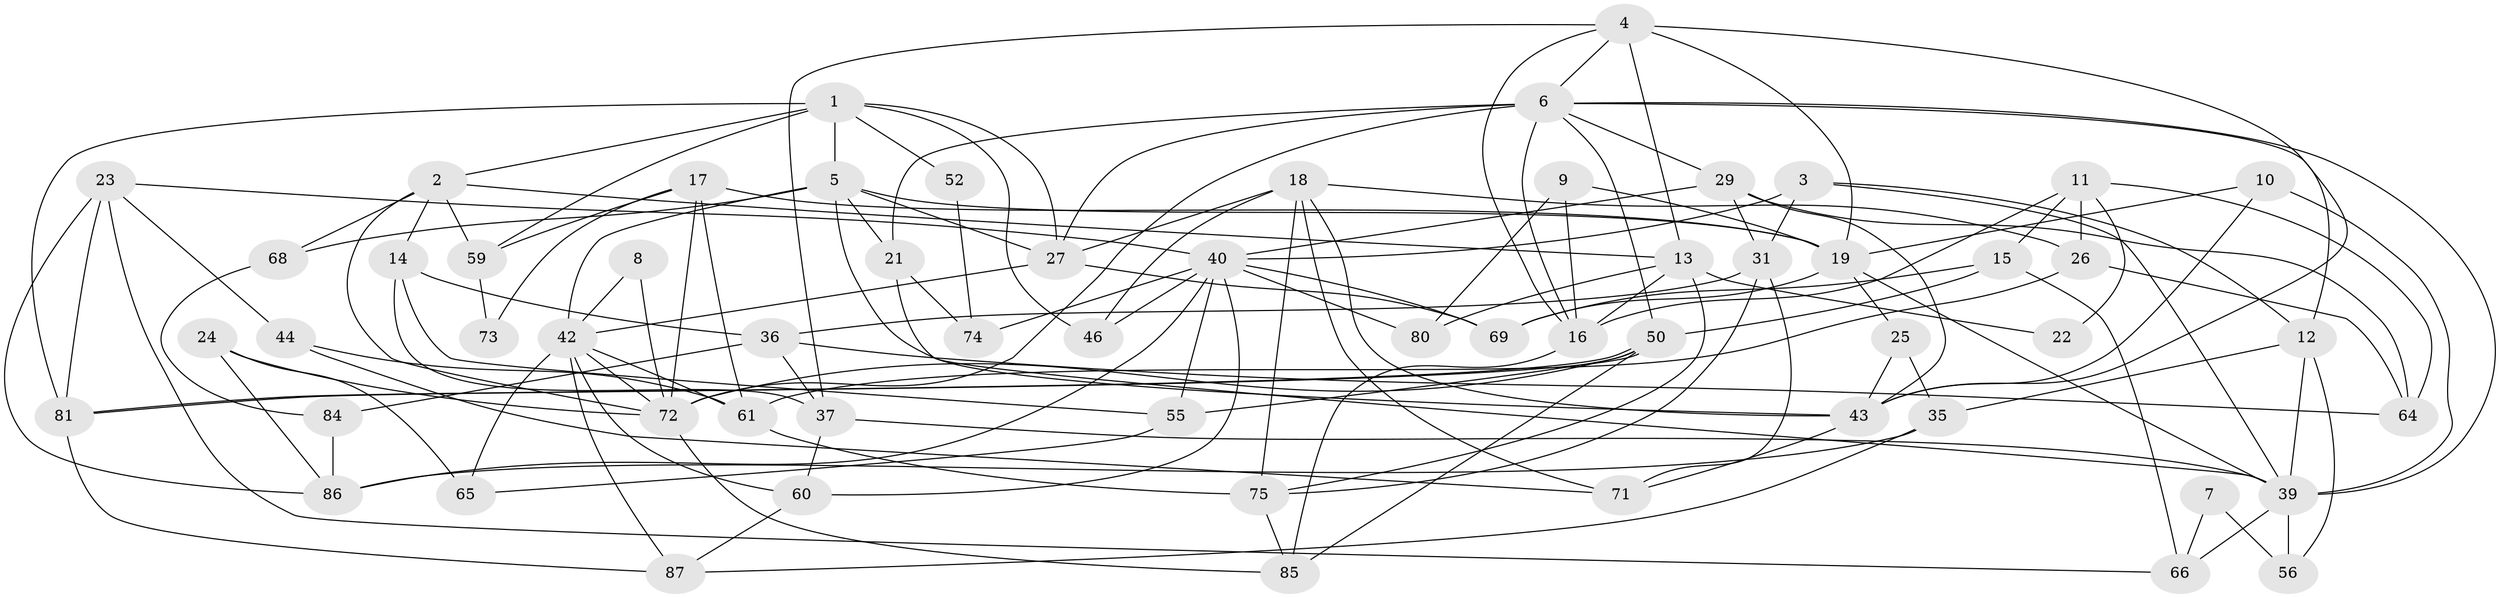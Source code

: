 // original degree distribution, {4: 0.2988505747126437, 3: 0.3103448275862069, 6: 0.05747126436781609, 5: 0.1839080459770115, 7: 0.04597701149425287, 2: 0.09195402298850575, 9: 0.011494252873563218}
// Generated by graph-tools (version 1.1) at 2025/11/02/27/25 16:11:23]
// undirected, 60 vertices, 141 edges
graph export_dot {
graph [start="1"]
  node [color=gray90,style=filled];
  1 [super="+32"];
  2 [super="+57"];
  3 [super="+49"];
  4;
  5 [super="+58"];
  6 [super="+41"];
  7;
  8;
  9;
  10;
  11;
  12 [super="+38"];
  13 [super="+34"];
  14 [super="+45"];
  15 [super="+33"];
  16 [super="+77"];
  17;
  18 [super="+20"];
  19 [super="+48"];
  21 [super="+28"];
  22;
  23 [super="+51"];
  24;
  25;
  26 [super="+30"];
  27;
  29 [super="+78"];
  31;
  35 [super="+76"];
  36;
  37;
  39 [super="+67"];
  40 [super="+54"];
  42 [super="+63"];
  43 [super="+47"];
  44;
  46;
  50 [super="+53"];
  52;
  55;
  56;
  59;
  60;
  61 [super="+62"];
  64;
  65;
  66;
  68 [super="+70"];
  69;
  71;
  72 [super="+79"];
  73;
  74;
  75 [super="+83"];
  80;
  81 [super="+82"];
  84;
  85;
  86;
  87;
  1 -- 5;
  1 -- 27;
  1 -- 81;
  1 -- 2;
  1 -- 52;
  1 -- 59;
  1 -- 46;
  2 -- 68;
  2 -- 72;
  2 -- 59;
  2 -- 13;
  2 -- 14;
  3 -- 31;
  3 -- 40;
  3 -- 12;
  3 -- 39;
  4 -- 16;
  4 -- 6;
  4 -- 19;
  4 -- 37;
  4 -- 13;
  4 -- 43;
  5 -- 19;
  5 -- 27;
  5 -- 68 [weight=2];
  5 -- 21;
  5 -- 43;
  5 -- 42;
  6 -- 21 [weight=2];
  6 -- 72;
  6 -- 39;
  6 -- 16;
  6 -- 27;
  6 -- 29;
  6 -- 12;
  6 -- 50;
  7 -- 56;
  7 -- 66;
  8 -- 72;
  8 -- 42;
  9 -- 80;
  9 -- 19;
  9 -- 16;
  10 -- 19;
  10 -- 39;
  10 -- 43;
  11 -- 64;
  11 -- 26;
  11 -- 22;
  11 -- 15;
  11 -- 16;
  12 -- 56;
  12 -- 39;
  12 -- 35;
  13 -- 22;
  13 -- 75;
  13 -- 16;
  13 -- 80;
  14 -- 37;
  14 -- 36;
  14 -- 55;
  15 -- 50 [weight=2];
  15 -- 66;
  15 -- 69;
  16 -- 85;
  17 -- 19;
  17 -- 59;
  17 -- 61;
  17 -- 73;
  17 -- 72;
  18 -- 27;
  18 -- 71;
  18 -- 75;
  18 -- 46;
  18 -- 26;
  18 -- 43;
  19 -- 39;
  19 -- 25;
  19 -- 69;
  21 -- 74;
  21 -- 39;
  23 -- 66;
  23 -- 44;
  23 -- 40;
  23 -- 81;
  23 -- 86;
  24 -- 72;
  24 -- 86;
  24 -- 65;
  25 -- 43;
  25 -- 35;
  26 -- 64;
  26 -- 61;
  27 -- 69;
  27 -- 42;
  29 -- 31;
  29 -- 43;
  29 -- 64;
  29 -- 40;
  31 -- 71;
  31 -- 36;
  31 -- 75;
  35 -- 86;
  35 -- 87;
  36 -- 37;
  36 -- 64;
  36 -- 84;
  37 -- 39;
  37 -- 60;
  39 -- 56;
  39 -- 66;
  40 -- 86;
  40 -- 69;
  40 -- 55;
  40 -- 60;
  40 -- 74;
  40 -- 80;
  40 -- 46;
  42 -- 60;
  42 -- 61;
  42 -- 87;
  42 -- 65;
  42 -- 72;
  43 -- 71;
  44 -- 71;
  44 -- 61;
  50 -- 81 [weight=2];
  50 -- 81;
  50 -- 55;
  50 -- 85;
  50 -- 72;
  52 -- 74;
  55 -- 65;
  59 -- 73;
  60 -- 87;
  61 -- 75;
  68 -- 84;
  72 -- 85;
  75 -- 85;
  81 -- 87;
  84 -- 86;
}
